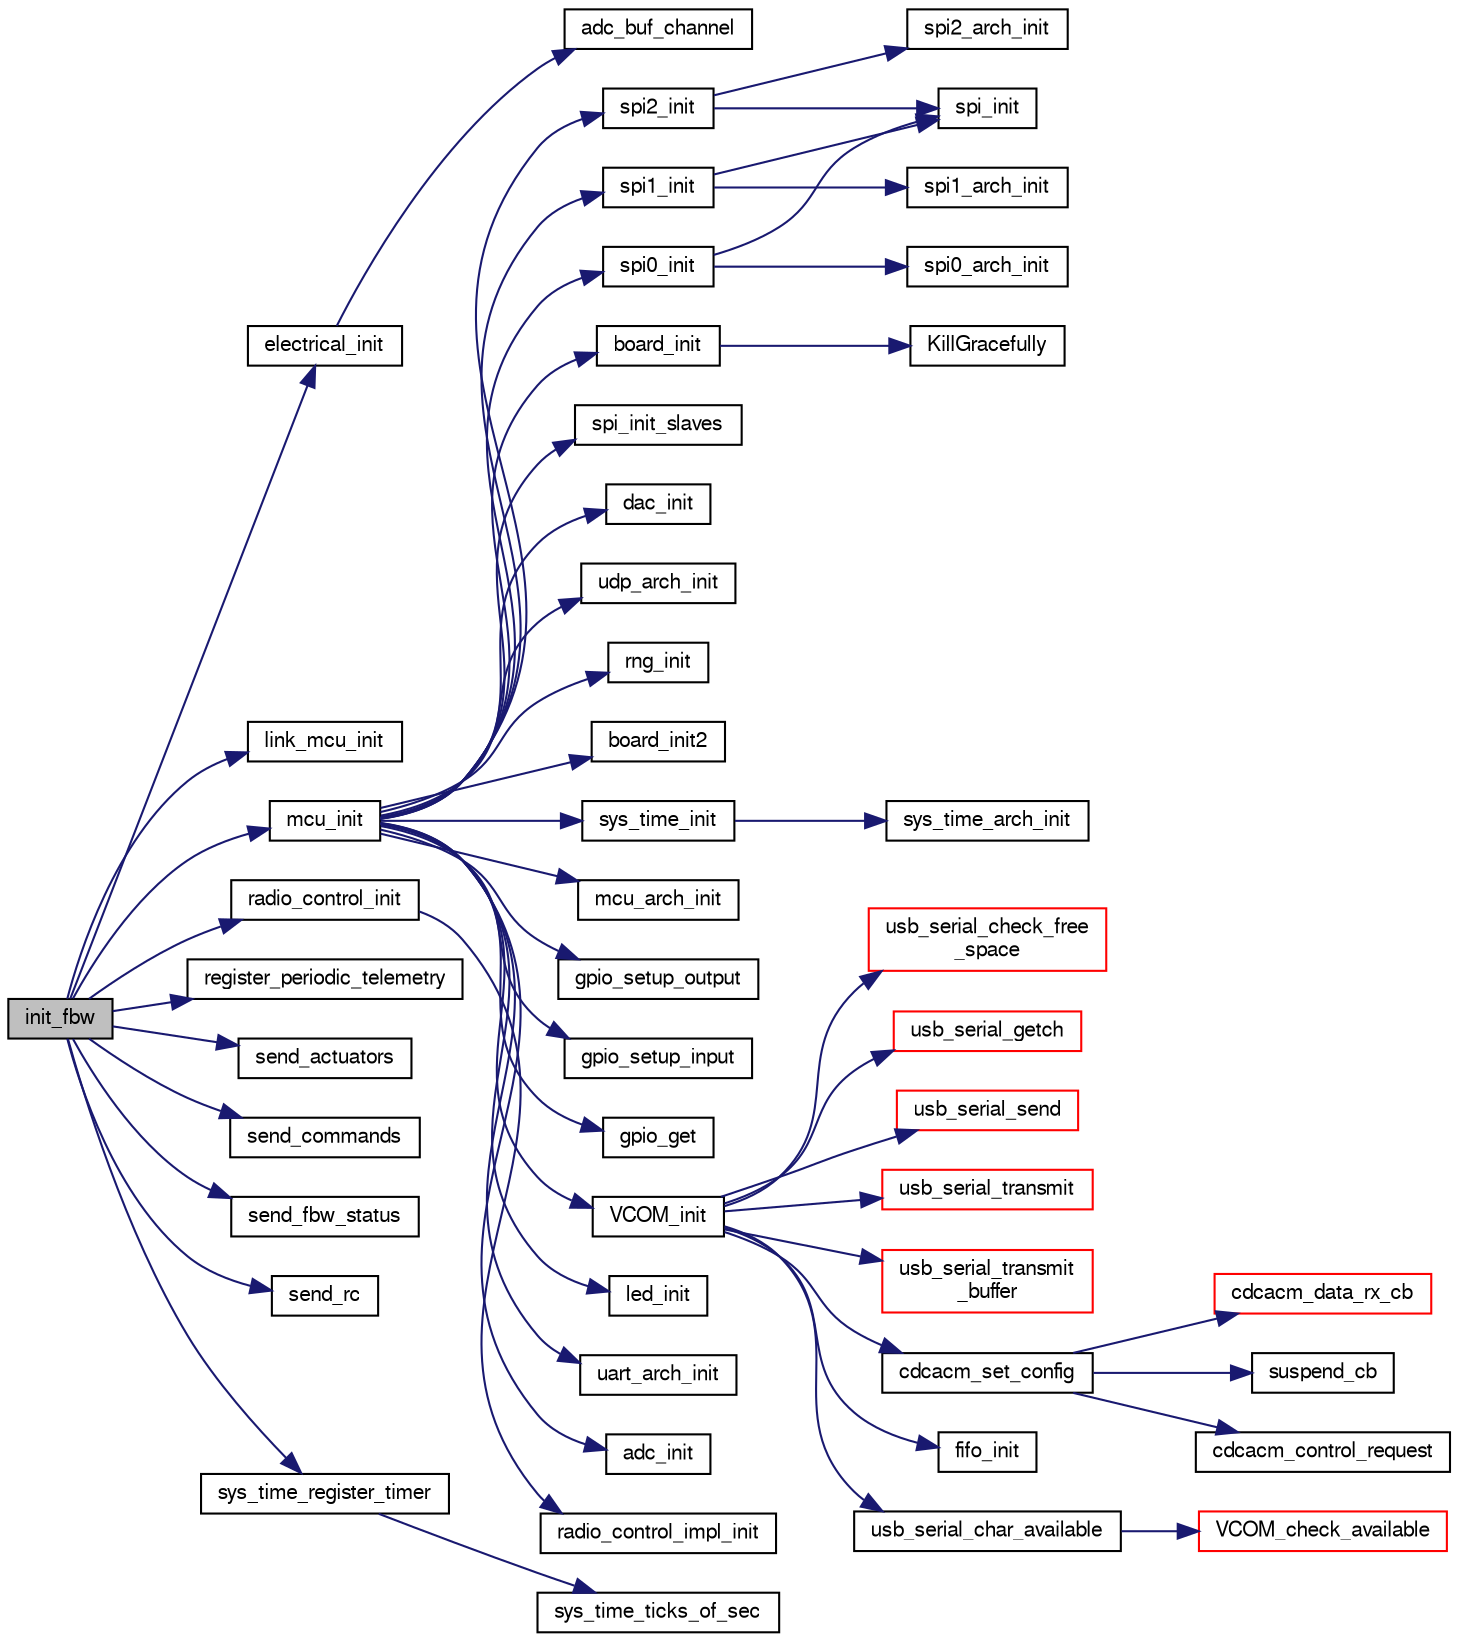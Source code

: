 digraph "init_fbw"
{
  edge [fontname="FreeSans",fontsize="10",labelfontname="FreeSans",labelfontsize="10"];
  node [fontname="FreeSans",fontsize="10",shape=record];
  rankdir="LR";
  Node1 [label="init_fbw",height=0.2,width=0.4,color="black", fillcolor="grey75", style="filled", fontcolor="black"];
  Node1 -> Node2 [color="midnightblue",fontsize="10",style="solid",fontname="FreeSans"];
  Node2 [label="electrical_init",height=0.2,width=0.4,color="black", fillcolor="white", style="filled",URL="$electrical_8c.html#ac5e9a56281268bdf6ddec2143b25f16a"];
  Node2 -> Node3 [color="midnightblue",fontsize="10",style="solid",fontname="FreeSans"];
  Node3 [label="adc_buf_channel",height=0.2,width=0.4,color="black", fillcolor="white", style="filled",URL="$chibios_2mcu__periph_2adc__arch_8c.html#a289883844d6749adab1cee5aabe41824",tooltip="Link between ChibiOS ADC drivers and Paparazzi adc_buffers. "];
  Node1 -> Node4 [color="midnightblue",fontsize="10",style="solid",fontname="FreeSans"];
  Node4 [label="link_mcu_init",height=0.2,width=0.4,color="black", fillcolor="white", style="filled",URL="$link__mcu__can_8c.html#a4811adaa420099181f04d75d5ba24c25"];
  Node1 -> Node5 [color="midnightblue",fontsize="10",style="solid",fontname="FreeSans"];
  Node5 [label="mcu_init",height=0.2,width=0.4,color="black", fillcolor="white", style="filled",URL="$group__mcu__periph.html#ga9af744358ff4b1e3e33d7dd170862f9b",tooltip="Microcontroller peripherals initialization. "];
  Node5 -> Node6 [color="midnightblue",fontsize="10",style="solid",fontname="FreeSans"];
  Node6 [label="board_init",height=0.2,width=0.4,color="black", fillcolor="white", style="filled",URL="$group__mcu__periph.html#ga916f2adc2080b4fe88034086d107a8dc",tooltip="Optional board init function called at the start of mcu_init(). "];
  Node6 -> Node7 [color="midnightblue",fontsize="10",style="solid",fontname="FreeSans"];
  Node7 [label="KillGracefully",height=0.2,width=0.4,color="black", fillcolor="white", style="filled",URL="$ardrone_2board_8c.html#a646b7f375c14d15f1aa843bbe058634f"];
  Node5 -> Node8 [color="midnightblue",fontsize="10",style="solid",fontname="FreeSans"];
  Node8 [label="mcu_arch_init",height=0.2,width=0.4,color="black", fillcolor="white", style="filled",URL="$chibios_2mcu__arch_8c.html#a87671303c7d4a9264b1ffbb07e87f454"];
  Node5 -> Node9 [color="midnightblue",fontsize="10",style="solid",fontname="FreeSans"];
  Node9 [label="gpio_setup_output",height=0.2,width=0.4,color="black", fillcolor="white", style="filled",URL="$chibios_2mcu__periph_2gpio__arch_8c.html#a614c4a447f1e43381d92c682ac3b953f",tooltip="Setup one or more pins of the given GPIO port as outputs. "];
  Node5 -> Node10 [color="midnightblue",fontsize="10",style="solid",fontname="FreeSans"];
  Node10 [label="gpio_setup_input",height=0.2,width=0.4,color="black", fillcolor="white", style="filled",URL="$chibios_2mcu__periph_2gpio__arch_8c.html#ae7d0172a824f41338c10872b96cc541b",tooltip="Setup one or more pins of the given GPIO port as inputs. "];
  Node5 -> Node11 [color="midnightblue",fontsize="10",style="solid",fontname="FreeSans"];
  Node11 [label="gpio_get",height=0.2,width=0.4,color="black", fillcolor="white", style="filled",URL="$chibios_2mcu__periph_2gpio__arch_8h.html#afd6403990094d8cd6010b2e641a977da",tooltip="Get level of a gpio. "];
  Node5 -> Node12 [color="midnightblue",fontsize="10",style="solid",fontname="FreeSans"];
  Node12 [label="sys_time_init",height=0.2,width=0.4,color="black", fillcolor="white", style="filled",URL="$sys__time_8c.html#a1e6b75f4db9128a3326d8a6283b0af43"];
  Node12 -> Node13 [color="midnightblue",fontsize="10",style="solid",fontname="FreeSans"];
  Node13 [label="sys_time_arch_init",height=0.2,width=0.4,color="black", fillcolor="white", style="filled",URL="$chibios_2mcu__periph_2sys__time__arch_8c.html#a9b31c2feb846b96205ae20ea6883e1c4"];
  Node5 -> Node14 [color="midnightblue",fontsize="10",style="solid",fontname="FreeSans"];
  Node14 [label="led_init",height=0.2,width=0.4,color="black", fillcolor="white", style="filled",URL="$led_8h.html#a9d9d9b1f30592189c3aa7358c626218f",tooltip="Automatic initialization of actived LED Set to OFF at startup. "];
  Node5 -> Node15 [color="midnightblue",fontsize="10",style="solid",fontname="FreeSans"];
  Node15 [label="uart_arch_init",height=0.2,width=0.4,color="black", fillcolor="white", style="filled",URL="$linux_2mcu__periph_2uart__arch_8c.html#a7e440684a8b6a4088b2f1d5b4dc47587"];
  Node5 -> Node16 [color="midnightblue",fontsize="10",style="solid",fontname="FreeSans"];
  Node16 [label="adc_init",height=0.2,width=0.4,color="black", fillcolor="white", style="filled",URL="$chibios_2mcu__periph_2adc__arch_8c.html#a2b815e6730e8723a6d1d06d9ef8f31c0",tooltip="Adc init. "];
  Node5 -> Node17 [color="midnightblue",fontsize="10",style="solid",fontname="FreeSans"];
  Node17 [label="VCOM_init",height=0.2,width=0.4,color="black", fillcolor="white", style="filled",URL="$usb__ser__hw_8c.html#a96a54f28bfc8bc28963cd2fac74609cd"];
  Node17 -> Node18 [color="midnightblue",fontsize="10",style="solid",fontname="FreeSans"];
  Node18 [label="cdcacm_set_config",height=0.2,width=0.4,color="black", fillcolor="white", style="filled",URL="$usb__ser__hw_8c.html#a6059acbec27d178fd89f46eac5538e7f",tooltip="Set configuration and control callbacks for CDC device (from libopencm3 examples) ..."];
  Node18 -> Node19 [color="midnightblue",fontsize="10",style="solid",fontname="FreeSans"];
  Node19 [label="cdcacm_control_request",height=0.2,width=0.4,color="black", fillcolor="white", style="filled",URL="$usb__ser__hw_8c.html#ab57b1e209da0ee69459b28fbd55cda72",tooltip="CDC device control request (from libopencm3 examples) "];
  Node18 -> Node20 [color="midnightblue",fontsize="10",style="solid",fontname="FreeSans"];
  Node20 [label="cdcacm_data_rx_cb",height=0.2,width=0.4,color="red", fillcolor="white", style="filled",URL="$usb__ser__hw_8c.html#a92b52c04437daf50f42cc4463688e8e0",tooltip="RX callback for CDC device (from libopencm3 examples) "];
  Node18 -> Node21 [color="midnightblue",fontsize="10",style="solid",fontname="FreeSans"];
  Node21 [label="suspend_cb",height=0.2,width=0.4,color="black", fillcolor="white", style="filled",URL="$usb__ser__hw_8c.html#a249c372d4216cf6de5a346625850ec63"];
  Node17 -> Node22 [color="midnightblue",fontsize="10",style="solid",fontname="FreeSans"];
  Node22 [label="fifo_init",height=0.2,width=0.4,color="black", fillcolor="white", style="filled",URL="$usb__ser__hw_8c.html#a1330c98d9b3b1ac7e86b04b86ec99548"];
  Node17 -> Node23 [color="midnightblue",fontsize="10",style="solid",fontname="FreeSans"];
  Node23 [label="usb_serial_char_available",height=0.2,width=0.4,color="black", fillcolor="white", style="filled",URL="$usb__ser__hw_8c.html#adaa435f6235136b75de97d7efa7387d1"];
  Node23 -> Node24 [color="midnightblue",fontsize="10",style="solid",fontname="FreeSans"];
  Node24 [label="VCOM_check_available",height=0.2,width=0.4,color="red", fillcolor="white", style="filled",URL="$usb__ser__hw_8c.html#a4cfafe558a6e594ce0638634e7cec7db",tooltip="Checks if data available in VCOM buffer. "];
  Node17 -> Node25 [color="midnightblue",fontsize="10",style="solid",fontname="FreeSans"];
  Node25 [label="usb_serial_check_free\l_space",height=0.2,width=0.4,color="red", fillcolor="white", style="filled",URL="$usb__ser__hw_8c.html#a1ce3208f7bb3a93361d7d3fd6d6949e4"];
  Node17 -> Node26 [color="midnightblue",fontsize="10",style="solid",fontname="FreeSans"];
  Node26 [label="usb_serial_getch",height=0.2,width=0.4,color="red", fillcolor="white", style="filled",URL="$usb__ser__hw_8c.html#ad20f86d5fa3af479482b8a7571d7953b"];
  Node17 -> Node27 [color="midnightblue",fontsize="10",style="solid",fontname="FreeSans"];
  Node27 [label="usb_serial_send",height=0.2,width=0.4,color="red", fillcolor="white", style="filled",URL="$usb__ser__hw_8c.html#ad4148a27686df68c8496d49427d52e36"];
  Node17 -> Node28 [color="midnightblue",fontsize="10",style="solid",fontname="FreeSans"];
  Node28 [label="usb_serial_transmit",height=0.2,width=0.4,color="red", fillcolor="white", style="filled",URL="$usb__ser__hw_8c.html#a2293412c574bdf4550e8d8b71724e360"];
  Node17 -> Node29 [color="midnightblue",fontsize="10",style="solid",fontname="FreeSans"];
  Node29 [label="usb_serial_transmit\l_buffer",height=0.2,width=0.4,color="red", fillcolor="white", style="filled",URL="$usb__ser__hw_8c.html#a1e02387a38bab125b67b7dc78970d48f"];
  Node5 -> Node30 [color="midnightblue",fontsize="10",style="solid",fontname="FreeSans"];
  Node30 [label="spi0_init",height=0.2,width=0.4,color="black", fillcolor="white", style="filled",URL="$group__spi.html#ga2437939c4fca0a4a5a4f79460ed3f731"];
  Node30 -> Node31 [color="midnightblue",fontsize="10",style="solid",fontname="FreeSans"];
  Node31 [label="spi_init",height=0.2,width=0.4,color="black", fillcolor="white", style="filled",URL="$group__spi.html#ga6c0861f0c2184cab82f883ca29312011",tooltip="Initialize a spi peripheral. "];
  Node30 -> Node32 [color="midnightblue",fontsize="10",style="solid",fontname="FreeSans"];
  Node32 [label="spi0_arch_init",height=0.2,width=0.4,color="black", fillcolor="white", style="filled",URL="$group__spi.html#gab8cb9f918fae47c201bf233a0b3b282f",tooltip="Architecture dependent SPI0 initialization. "];
  Node5 -> Node33 [color="midnightblue",fontsize="10",style="solid",fontname="FreeSans"];
  Node33 [label="spi1_init",height=0.2,width=0.4,color="black", fillcolor="white", style="filled",URL="$group__spi.html#ga7da3469436debceb731ecb76c920efda"];
  Node33 -> Node31 [color="midnightblue",fontsize="10",style="solid",fontname="FreeSans"];
  Node33 -> Node34 [color="midnightblue",fontsize="10",style="solid",fontname="FreeSans"];
  Node34 [label="spi1_arch_init",height=0.2,width=0.4,color="black", fillcolor="white", style="filled",URL="$group__spi.html#gaaba00866ddaf960c0c761e61f81e5216",tooltip="Architecture dependent SPI1 initialization. "];
  Node5 -> Node35 [color="midnightblue",fontsize="10",style="solid",fontname="FreeSans"];
  Node35 [label="spi2_init",height=0.2,width=0.4,color="black", fillcolor="white", style="filled",URL="$group__spi.html#ga1c8c4e89459606c70f6749714abd4a86"];
  Node35 -> Node31 [color="midnightblue",fontsize="10",style="solid",fontname="FreeSans"];
  Node35 -> Node36 [color="midnightblue",fontsize="10",style="solid",fontname="FreeSans"];
  Node36 [label="spi2_arch_init",height=0.2,width=0.4,color="black", fillcolor="white", style="filled",URL="$group__spi.html#gae6c7e2bb3fb354f3b98282386b41bf70",tooltip="Architecture dependent SPI2 initialization. "];
  Node5 -> Node37 [color="midnightblue",fontsize="10",style="solid",fontname="FreeSans"];
  Node37 [label="spi_init_slaves",height=0.2,width=0.4,color="black", fillcolor="white", style="filled",URL="$group__spi.html#gafc9125c5764a6749703ae4f1303a16f3",tooltip="spi_init_slaves() function "];
  Node5 -> Node38 [color="midnightblue",fontsize="10",style="solid",fontname="FreeSans"];
  Node38 [label="dac_init",height=0.2,width=0.4,color="black", fillcolor="white", style="filled",URL="$dac_8h.html#a6e622fafee8436bf9cf9f6b120352e3c"];
  Node5 -> Node39 [color="midnightblue",fontsize="10",style="solid",fontname="FreeSans"];
  Node39 [label="udp_arch_init",height=0.2,width=0.4,color="black", fillcolor="white", style="filled",URL="$linux_2mcu__periph_2udp__arch_8c.html#a665732768aad2a0f4b0a396d96485cc2"];
  Node5 -> Node40 [color="midnightblue",fontsize="10",style="solid",fontname="FreeSans"];
  Node40 [label="rng_init",height=0.2,width=0.4,color="black", fillcolor="white", style="filled",URL="$chibios_2mcu__periph_2rng__arch_8c.html#ad5a3df3d0092f55f6ea54ccaa7daf3dc"];
  Node5 -> Node41 [color="midnightblue",fontsize="10",style="solid",fontname="FreeSans"];
  Node41 [label="board_init2",height=0.2,width=0.4,color="black", fillcolor="white", style="filled",URL="$group__mcu__periph.html#gaf8669c6ba2d12460cf1172edd1a5e4a3",tooltip="Optional board init function called at the end of mcu_init(). "];
  Node1 -> Node42 [color="midnightblue",fontsize="10",style="solid",fontname="FreeSans"];
  Node42 [label="radio_control_init",height=0.2,width=0.4,color="black", fillcolor="white", style="filled",URL="$radio__control_8c.html#afb55b39c9ce65c9074c0472838fe551d"];
  Node42 -> Node43 [color="midnightblue",fontsize="10",style="solid",fontname="FreeSans"];
  Node43 [label="radio_control_impl_init",height=0.2,width=0.4,color="black", fillcolor="white", style="filled",URL="$spektrum__arch_8c.html#a6ba4bebf68f7ff39f4569dfe3b1f2832"];
  Node1 -> Node44 [color="midnightblue",fontsize="10",style="solid",fontname="FreeSans"];
  Node44 [label="register_periodic_telemetry",height=0.2,width=0.4,color="black", fillcolor="white", style="filled",URL="$telemetry_8c.html#a8b8cf43739f06c54d16370c141b541a0",tooltip="Register a telemetry callback function. "];
  Node1 -> Node45 [color="midnightblue",fontsize="10",style="solid",fontname="FreeSans"];
  Node45 [label="send_actuators",height=0.2,width=0.4,color="black", fillcolor="white", style="filled",URL="$demo__ahrs__actuators_8c.html#acd7f051f394d395b1b28750b8e853e9c"];
  Node1 -> Node46 [color="midnightblue",fontsize="10",style="solid",fontname="FreeSans"];
  Node46 [label="send_commands",height=0.2,width=0.4,color="black", fillcolor="white", style="filled",URL="$fixedwing_2main__fbw_8c.html#a4d3ebf2393fe597ab7a9a9e615ed2efe"];
  Node1 -> Node47 [color="midnightblue",fontsize="10",style="solid",fontname="FreeSans"];
  Node47 [label="send_fbw_status",height=0.2,width=0.4,color="black", fillcolor="white", style="filled",URL="$fixedwing_2main__fbw_8c.html#a884652270c62613741a5e4d77fe5ee9e"];
  Node1 -> Node48 [color="midnightblue",fontsize="10",style="solid",fontname="FreeSans"];
  Node48 [label="send_rc",height=0.2,width=0.4,color="black", fillcolor="white", style="filled",URL="$fixedwing_2main__fbw_8c.html#ac3ccac3c6911516d3a1ec76dfcf0ba97"];
  Node1 -> Node49 [color="midnightblue",fontsize="10",style="solid",fontname="FreeSans"];
  Node49 [label="sys_time_register_timer",height=0.2,width=0.4,color="black", fillcolor="white", style="filled",URL="$sys__time_8c.html#a3ababed8b6819006aaf919a663efe8cd",tooltip="Register a new system timer. "];
  Node49 -> Node50 [color="midnightblue",fontsize="10",style="solid",fontname="FreeSans"];
  Node50 [label="sys_time_ticks_of_sec",height=0.2,width=0.4,color="black", fillcolor="white", style="filled",URL="$sys__time_8h.html#a2894f16d75a4d3c6ad1449d7bba85406"];
}
